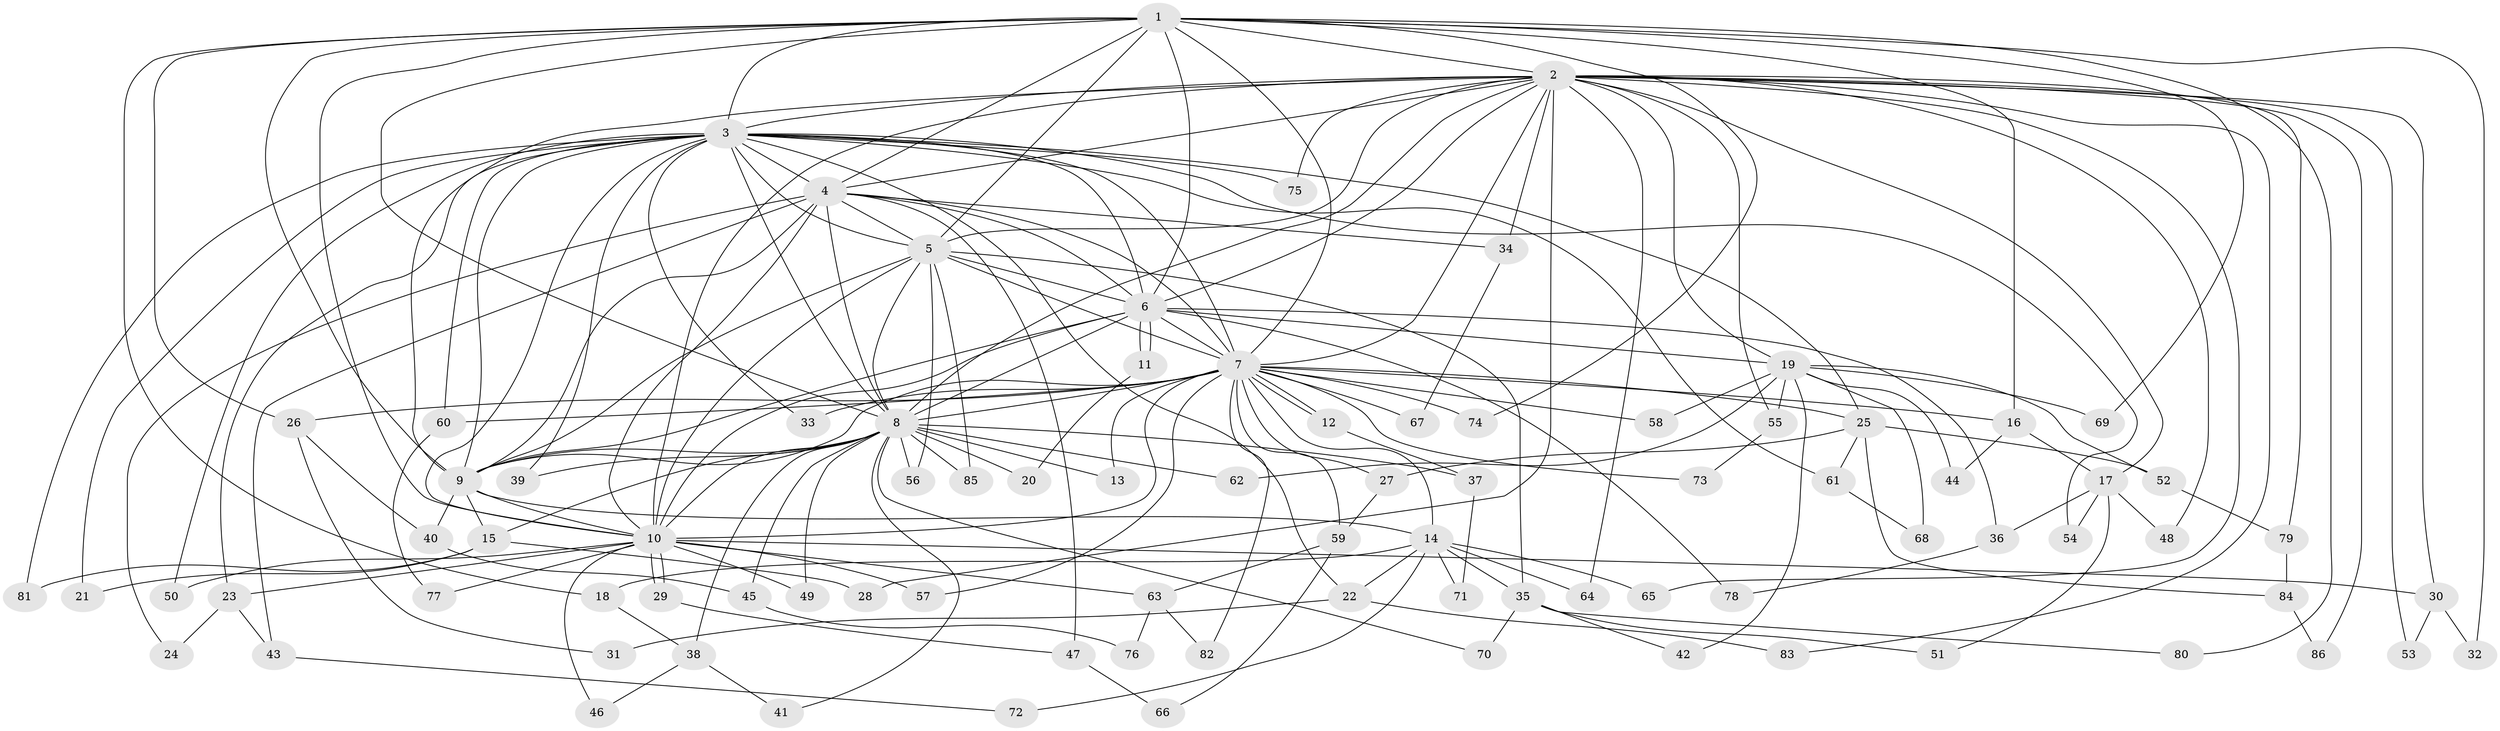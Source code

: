 // coarse degree distribution, {15: 0.015625, 20: 0.03125, 19: 0.015625, 13: 0.03125, 11: 0.015625, 23: 0.015625, 12: 0.015625, 18: 0.015625, 3: 0.171875, 2: 0.453125, 9: 0.015625, 5: 0.015625, 4: 0.125, 7: 0.015625, 10: 0.015625, 6: 0.03125}
// Generated by graph-tools (version 1.1) at 2025/51/02/27/25 19:51:45]
// undirected, 86 vertices, 197 edges
graph export_dot {
graph [start="1"]
  node [color=gray90,style=filled];
  1;
  2;
  3;
  4;
  5;
  6;
  7;
  8;
  9;
  10;
  11;
  12;
  13;
  14;
  15;
  16;
  17;
  18;
  19;
  20;
  21;
  22;
  23;
  24;
  25;
  26;
  27;
  28;
  29;
  30;
  31;
  32;
  33;
  34;
  35;
  36;
  37;
  38;
  39;
  40;
  41;
  42;
  43;
  44;
  45;
  46;
  47;
  48;
  49;
  50;
  51;
  52;
  53;
  54;
  55;
  56;
  57;
  58;
  59;
  60;
  61;
  62;
  63;
  64;
  65;
  66;
  67;
  68;
  69;
  70;
  71;
  72;
  73;
  74;
  75;
  76;
  77;
  78;
  79;
  80;
  81;
  82;
  83;
  84;
  85;
  86;
  1 -- 2;
  1 -- 3;
  1 -- 4;
  1 -- 5;
  1 -- 6;
  1 -- 7;
  1 -- 8;
  1 -- 9;
  1 -- 10;
  1 -- 16;
  1 -- 18;
  1 -- 26;
  1 -- 32;
  1 -- 69;
  1 -- 74;
  1 -- 80;
  2 -- 3;
  2 -- 4;
  2 -- 5;
  2 -- 6;
  2 -- 7;
  2 -- 8;
  2 -- 9;
  2 -- 10;
  2 -- 17;
  2 -- 19;
  2 -- 28;
  2 -- 30;
  2 -- 34;
  2 -- 48;
  2 -- 53;
  2 -- 55;
  2 -- 64;
  2 -- 65;
  2 -- 75;
  2 -- 79;
  2 -- 83;
  2 -- 86;
  3 -- 4;
  3 -- 5;
  3 -- 6;
  3 -- 7;
  3 -- 8;
  3 -- 9;
  3 -- 10;
  3 -- 21;
  3 -- 22;
  3 -- 23;
  3 -- 25;
  3 -- 33;
  3 -- 39;
  3 -- 50;
  3 -- 54;
  3 -- 60;
  3 -- 61;
  3 -- 75;
  3 -- 81;
  4 -- 5;
  4 -- 6;
  4 -- 7;
  4 -- 8;
  4 -- 9;
  4 -- 10;
  4 -- 24;
  4 -- 34;
  4 -- 43;
  4 -- 47;
  5 -- 6;
  5 -- 7;
  5 -- 8;
  5 -- 9;
  5 -- 10;
  5 -- 35;
  5 -- 56;
  5 -- 85;
  6 -- 7;
  6 -- 8;
  6 -- 9;
  6 -- 10;
  6 -- 11;
  6 -- 11;
  6 -- 19;
  6 -- 36;
  6 -- 78;
  7 -- 8;
  7 -- 9;
  7 -- 10;
  7 -- 12;
  7 -- 12;
  7 -- 13;
  7 -- 14;
  7 -- 16;
  7 -- 25;
  7 -- 26;
  7 -- 27;
  7 -- 33;
  7 -- 57;
  7 -- 58;
  7 -- 59;
  7 -- 60;
  7 -- 67;
  7 -- 73;
  7 -- 74;
  7 -- 82;
  8 -- 9;
  8 -- 10;
  8 -- 13;
  8 -- 15;
  8 -- 20;
  8 -- 37;
  8 -- 38;
  8 -- 39;
  8 -- 41;
  8 -- 45;
  8 -- 49;
  8 -- 56;
  8 -- 62;
  8 -- 70;
  8 -- 85;
  9 -- 10;
  9 -- 14;
  9 -- 15;
  9 -- 40;
  10 -- 23;
  10 -- 29;
  10 -- 29;
  10 -- 30;
  10 -- 46;
  10 -- 49;
  10 -- 50;
  10 -- 57;
  10 -- 63;
  10 -- 77;
  11 -- 20;
  12 -- 37;
  14 -- 18;
  14 -- 22;
  14 -- 35;
  14 -- 64;
  14 -- 65;
  14 -- 71;
  14 -- 72;
  15 -- 21;
  15 -- 28;
  15 -- 81;
  16 -- 17;
  16 -- 44;
  17 -- 36;
  17 -- 48;
  17 -- 51;
  17 -- 54;
  18 -- 38;
  19 -- 42;
  19 -- 44;
  19 -- 52;
  19 -- 55;
  19 -- 58;
  19 -- 62;
  19 -- 68;
  19 -- 69;
  22 -- 31;
  22 -- 83;
  23 -- 24;
  23 -- 43;
  25 -- 27;
  25 -- 52;
  25 -- 61;
  25 -- 84;
  26 -- 31;
  26 -- 40;
  27 -- 59;
  29 -- 47;
  30 -- 32;
  30 -- 53;
  34 -- 67;
  35 -- 42;
  35 -- 51;
  35 -- 70;
  35 -- 80;
  36 -- 78;
  37 -- 71;
  38 -- 41;
  38 -- 46;
  40 -- 45;
  43 -- 72;
  45 -- 76;
  47 -- 66;
  52 -- 79;
  55 -- 73;
  59 -- 63;
  59 -- 66;
  60 -- 77;
  61 -- 68;
  63 -- 76;
  63 -- 82;
  79 -- 84;
  84 -- 86;
}
